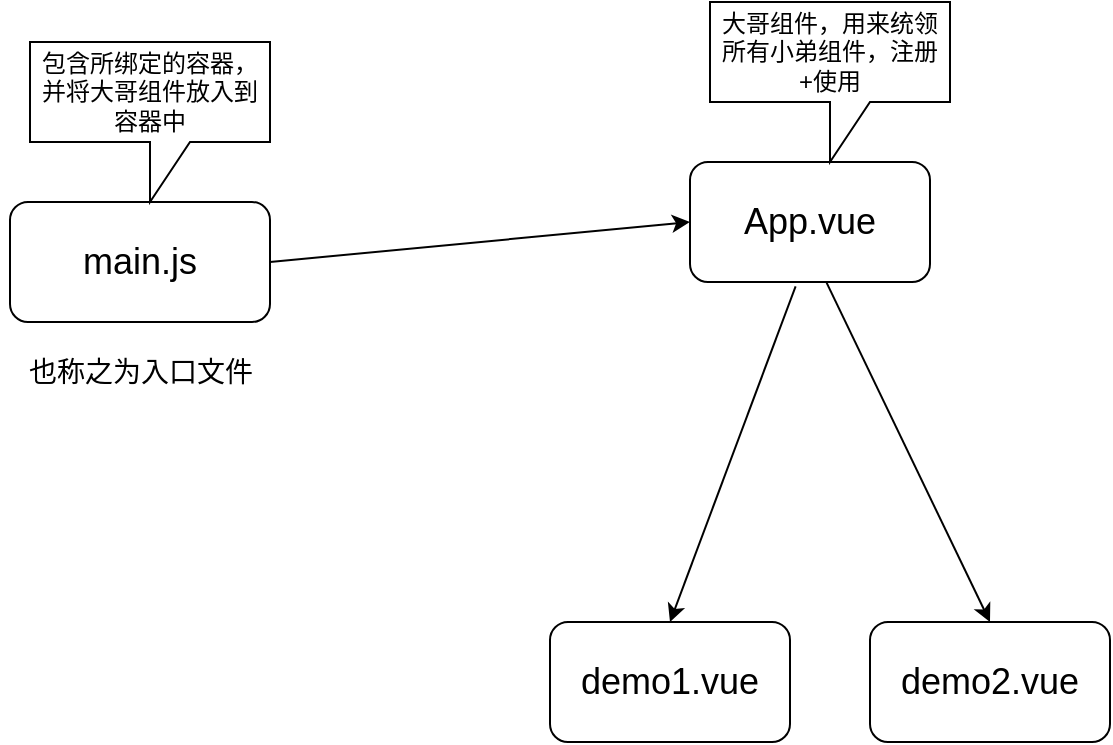 <mxfile version="24.7.1" type="github">
  <diagram name="第 1 页" id="MQXEtoJPN9DYxPNYN2u6">
    <mxGraphModel dx="1290" dy="541" grid="1" gridSize="10" guides="1" tooltips="1" connect="1" arrows="1" fold="1" page="1" pageScale="1" pageWidth="827" pageHeight="1169" math="0" shadow="0">
      <root>
        <mxCell id="0" />
        <mxCell id="1" parent="0" />
        <mxCell id="LnYYN3H81f6cj8LVTkbI-1" value="&lt;font style=&quot;font-size: 18px;&quot;&gt;main.js&lt;/font&gt;" style="rounded=1;whiteSpace=wrap;html=1;" vertex="1" parent="1">
          <mxGeometry x="50" y="170" width="130" height="60" as="geometry" />
        </mxCell>
        <mxCell id="LnYYN3H81f6cj8LVTkbI-4" value="&lt;font style=&quot;font-size: 18px;&quot;&gt;App.vue&lt;/font&gt;" style="rounded=1;whiteSpace=wrap;html=1;" vertex="1" parent="1">
          <mxGeometry x="390" y="150" width="120" height="60" as="geometry" />
        </mxCell>
        <mxCell id="LnYYN3H81f6cj8LVTkbI-5" value="&lt;font style=&quot;font-size: 18px;&quot;&gt;demo2.vue&lt;/font&gt;" style="rounded=1;whiteSpace=wrap;html=1;" vertex="1" parent="1">
          <mxGeometry x="480" y="380" width="120" height="60" as="geometry" />
        </mxCell>
        <mxCell id="LnYYN3H81f6cj8LVTkbI-6" value="&lt;font style=&quot;font-size: 18px;&quot;&gt;demo1.vue&lt;/font&gt;" style="rounded=1;whiteSpace=wrap;html=1;" vertex="1" parent="1">
          <mxGeometry x="320" y="380" width="120" height="60" as="geometry" />
        </mxCell>
        <mxCell id="LnYYN3H81f6cj8LVTkbI-10" value="包含所绑定的容器，并将大哥组件放入到容器中" style="shape=callout;whiteSpace=wrap;html=1;perimeter=calloutPerimeter;" vertex="1" parent="1">
          <mxGeometry x="60" y="90" width="120" height="80" as="geometry" />
        </mxCell>
        <mxCell id="LnYYN3H81f6cj8LVTkbI-11" value="大哥组件，用来统领所有小弟组件，注册+使用" style="shape=callout;whiteSpace=wrap;html=1;perimeter=calloutPerimeter;" vertex="1" parent="1">
          <mxGeometry x="400" y="70" width="120" height="80" as="geometry" />
        </mxCell>
        <mxCell id="LnYYN3H81f6cj8LVTkbI-12" value="" style="endArrow=classic;html=1;rounded=0;exitX=1;exitY=0.5;exitDx=0;exitDy=0;entryX=0;entryY=0.5;entryDx=0;entryDy=0;" edge="1" parent="1" source="LnYYN3H81f6cj8LVTkbI-1" target="LnYYN3H81f6cj8LVTkbI-4">
          <mxGeometry width="50" height="50" relative="1" as="geometry">
            <mxPoint x="260" y="240" as="sourcePoint" />
            <mxPoint x="310" y="190" as="targetPoint" />
          </mxGeometry>
        </mxCell>
        <mxCell id="LnYYN3H81f6cj8LVTkbI-13" value="" style="endArrow=classic;html=1;rounded=0;exitX=0.44;exitY=1.037;exitDx=0;exitDy=0;exitPerimeter=0;entryX=0.5;entryY=0;entryDx=0;entryDy=0;" edge="1" parent="1" source="LnYYN3H81f6cj8LVTkbI-4" target="LnYYN3H81f6cj8LVTkbI-6">
          <mxGeometry width="50" height="50" relative="1" as="geometry">
            <mxPoint x="340" y="340" as="sourcePoint" />
            <mxPoint x="390" y="290" as="targetPoint" />
          </mxGeometry>
        </mxCell>
        <mxCell id="LnYYN3H81f6cj8LVTkbI-14" value="" style="endArrow=classic;html=1;rounded=0;exitX=0.567;exitY=0.997;exitDx=0;exitDy=0;exitPerimeter=0;entryX=0.5;entryY=0;entryDx=0;entryDy=0;" edge="1" parent="1" source="LnYYN3H81f6cj8LVTkbI-4" target="LnYYN3H81f6cj8LVTkbI-5">
          <mxGeometry width="50" height="50" relative="1" as="geometry">
            <mxPoint x="550" y="290" as="sourcePoint" />
            <mxPoint x="600" y="240" as="targetPoint" />
          </mxGeometry>
        </mxCell>
        <mxCell id="LnYYN3H81f6cj8LVTkbI-15" value="&lt;font style=&quot;font-size: 14px;&quot;&gt;也称之为入口文件&lt;/font&gt;" style="text;html=1;align=center;verticalAlign=middle;resizable=0;points=[];autosize=1;strokeColor=none;fillColor=none;" vertex="1" parent="1">
          <mxGeometry x="45" y="240" width="140" height="30" as="geometry" />
        </mxCell>
      </root>
    </mxGraphModel>
  </diagram>
</mxfile>
